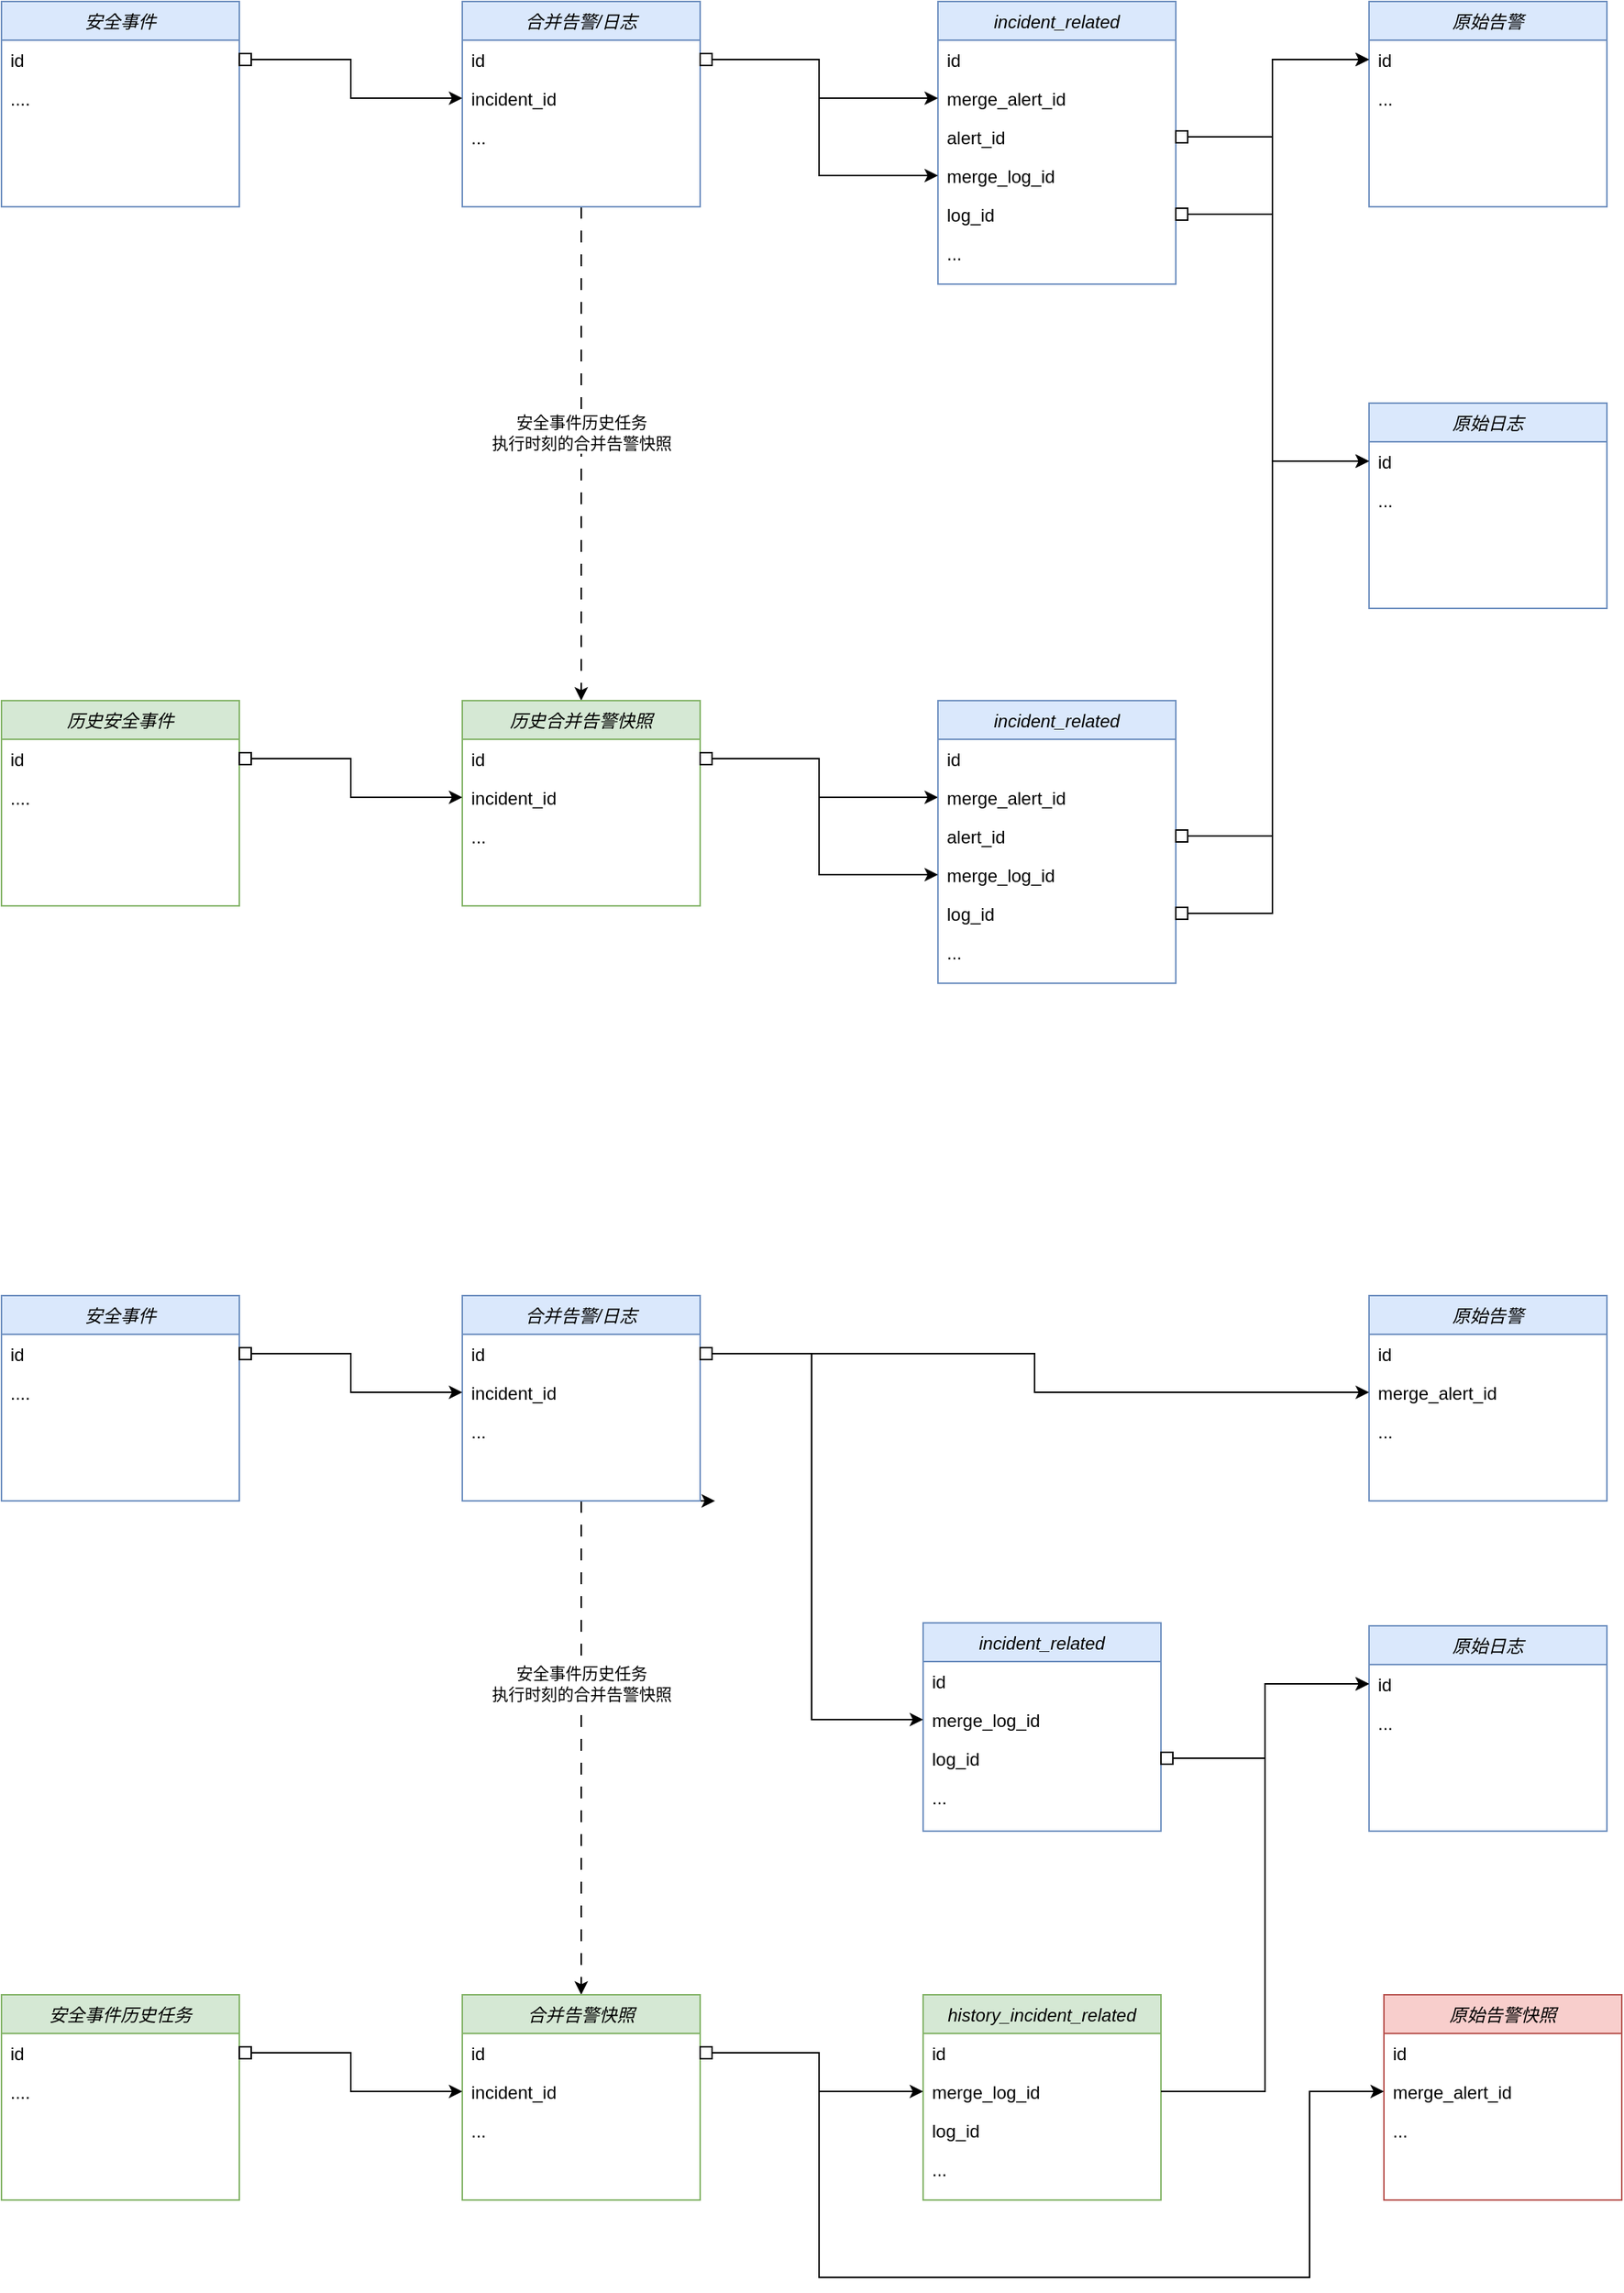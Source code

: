 <mxfile version="22.1.0" type="github">
  <diagram id="C5RBs43oDa-KdzZeNtuy" name="Page-1">
    <mxGraphModel dx="2675" dy="1012" grid="1" gridSize="10" guides="1" tooltips="1" connect="1" arrows="1" fold="1" page="1" pageScale="1" pageWidth="827" pageHeight="1169" math="0" shadow="0">
      <root>
        <mxCell id="WIyWlLk6GJQsqaUBKTNV-0" />
        <mxCell id="WIyWlLk6GJQsqaUBKTNV-1" parent="WIyWlLk6GJQsqaUBKTNV-0" />
        <mxCell id="cbeaFEtR_NDSK7Wnvq1E-0" value="安全事件" style="swimlane;fontStyle=2;align=center;verticalAlign=top;childLayout=stackLayout;horizontal=1;startSize=26;horizontalStack=0;resizeParent=1;resizeLast=0;collapsible=1;marginBottom=0;rounded=0;shadow=0;strokeWidth=1;fillColor=#dae8fc;strokeColor=#6c8ebf;" vertex="1" parent="WIyWlLk6GJQsqaUBKTNV-1">
          <mxGeometry x="-180" y="90" width="160" height="138" as="geometry">
            <mxRectangle x="230" y="140" width="160" height="26" as="alternateBounds" />
          </mxGeometry>
        </mxCell>
        <mxCell id="cbeaFEtR_NDSK7Wnvq1E-1" value="id" style="text;align=left;verticalAlign=top;spacingLeft=4;spacingRight=4;overflow=hidden;rotatable=0;points=[[0,0.5],[1,0.5]];portConstraint=eastwest;strokeColor=none;" vertex="1" parent="cbeaFEtR_NDSK7Wnvq1E-0">
          <mxGeometry y="26" width="160" height="26" as="geometry" />
        </mxCell>
        <mxCell id="cbeaFEtR_NDSK7Wnvq1E-2" value="...." style="text;align=left;verticalAlign=top;spacingLeft=4;spacingRight=4;overflow=hidden;rotatable=0;points=[[0,0.5],[1,0.5]];portConstraint=eastwest;rounded=0;shadow=0;html=0;strokeColor=none;" vertex="1" parent="cbeaFEtR_NDSK7Wnvq1E-0">
          <mxGeometry y="52" width="160" height="26" as="geometry" />
        </mxCell>
        <mxCell id="cbeaFEtR_NDSK7Wnvq1E-72" style="edgeStyle=orthogonalEdgeStyle;rounded=0;orthogonalLoop=1;jettySize=auto;html=1;entryX=0.5;entryY=0;entryDx=0;entryDy=0;dashed=1;dashPattern=8 8;" edge="1" parent="WIyWlLk6GJQsqaUBKTNV-1" source="cbeaFEtR_NDSK7Wnvq1E-6" target="cbeaFEtR_NDSK7Wnvq1E-21">
          <mxGeometry relative="1" as="geometry" />
        </mxCell>
        <mxCell id="cbeaFEtR_NDSK7Wnvq1E-73" value="安全事件历史任务&lt;br&gt;执行时刻的合并告警快照" style="edgeLabel;html=1;align=center;verticalAlign=middle;resizable=0;points=[];" vertex="1" connectable="0" parent="cbeaFEtR_NDSK7Wnvq1E-72">
          <mxGeometry x="-0.313" relative="1" as="geometry">
            <mxPoint y="38" as="offset" />
          </mxGeometry>
        </mxCell>
        <mxCell id="cbeaFEtR_NDSK7Wnvq1E-6" value="合并告警/日志" style="swimlane;fontStyle=2;align=center;verticalAlign=top;childLayout=stackLayout;horizontal=1;startSize=26;horizontalStack=0;resizeParent=1;resizeLast=0;collapsible=1;marginBottom=0;rounded=0;shadow=0;strokeWidth=1;fillColor=#dae8fc;strokeColor=#6c8ebf;" vertex="1" parent="WIyWlLk6GJQsqaUBKTNV-1">
          <mxGeometry x="130" y="90" width="160" height="138" as="geometry">
            <mxRectangle x="230" y="140" width="160" height="26" as="alternateBounds" />
          </mxGeometry>
        </mxCell>
        <mxCell id="cbeaFEtR_NDSK7Wnvq1E-7" value="id" style="text;align=left;verticalAlign=top;spacingLeft=4;spacingRight=4;overflow=hidden;rotatable=0;points=[[0,0.5],[1,0.5]];portConstraint=eastwest;" vertex="1" parent="cbeaFEtR_NDSK7Wnvq1E-6">
          <mxGeometry y="26" width="160" height="26" as="geometry" />
        </mxCell>
        <mxCell id="cbeaFEtR_NDSK7Wnvq1E-8" value="incident_id" style="text;align=left;verticalAlign=top;spacingLeft=4;spacingRight=4;overflow=hidden;rotatable=0;points=[[0,0.5],[1,0.5]];portConstraint=eastwest;rounded=0;shadow=0;html=0;strokeColor=none;" vertex="1" parent="cbeaFEtR_NDSK7Wnvq1E-6">
          <mxGeometry y="52" width="160" height="26" as="geometry" />
        </mxCell>
        <mxCell id="cbeaFEtR_NDSK7Wnvq1E-10" value="..." style="text;align=left;verticalAlign=top;spacingLeft=4;spacingRight=4;overflow=hidden;rotatable=0;points=[[0,0.5],[1,0.5]];portConstraint=eastwest;rounded=0;shadow=0;html=0;strokeColor=none;" vertex="1" parent="cbeaFEtR_NDSK7Wnvq1E-6">
          <mxGeometry y="78" width="160" height="26" as="geometry" />
        </mxCell>
        <mxCell id="cbeaFEtR_NDSK7Wnvq1E-9" style="edgeStyle=orthogonalEdgeStyle;rounded=0;orthogonalLoop=1;jettySize=auto;html=1;startArrow=box;startFill=0;" edge="1" parent="WIyWlLk6GJQsqaUBKTNV-1" source="cbeaFEtR_NDSK7Wnvq1E-1" target="cbeaFEtR_NDSK7Wnvq1E-8">
          <mxGeometry relative="1" as="geometry" />
        </mxCell>
        <mxCell id="cbeaFEtR_NDSK7Wnvq1E-17" value="历史安全事件" style="swimlane;fontStyle=2;align=center;verticalAlign=top;childLayout=stackLayout;horizontal=1;startSize=26;horizontalStack=0;resizeParent=1;resizeLast=0;collapsible=1;marginBottom=0;rounded=0;shadow=0;strokeWidth=1;fillColor=#d5e8d4;strokeColor=#82b366;" vertex="1" parent="WIyWlLk6GJQsqaUBKTNV-1">
          <mxGeometry x="-180" y="560" width="160" height="138" as="geometry">
            <mxRectangle x="230" y="140" width="160" height="26" as="alternateBounds" />
          </mxGeometry>
        </mxCell>
        <mxCell id="cbeaFEtR_NDSK7Wnvq1E-18" value="id" style="text;align=left;verticalAlign=top;spacingLeft=4;spacingRight=4;overflow=hidden;rotatable=0;points=[[0,0.5],[1,0.5]];portConstraint=eastwest;strokeColor=none;" vertex="1" parent="cbeaFEtR_NDSK7Wnvq1E-17">
          <mxGeometry y="26" width="160" height="26" as="geometry" />
        </mxCell>
        <mxCell id="cbeaFEtR_NDSK7Wnvq1E-19" value="...." style="text;align=left;verticalAlign=top;spacingLeft=4;spacingRight=4;overflow=hidden;rotatable=0;points=[[0,0.5],[1,0.5]];portConstraint=eastwest;rounded=0;shadow=0;html=0;" vertex="1" parent="cbeaFEtR_NDSK7Wnvq1E-17">
          <mxGeometry y="52" width="160" height="26" as="geometry" />
        </mxCell>
        <mxCell id="cbeaFEtR_NDSK7Wnvq1E-21" value="历史合并告警快照" style="swimlane;fontStyle=2;align=center;verticalAlign=top;childLayout=stackLayout;horizontal=1;startSize=26;horizontalStack=0;resizeParent=1;resizeLast=0;collapsible=1;marginBottom=0;rounded=0;shadow=0;strokeWidth=1;fillColor=#d5e8d4;strokeColor=#82b366;" vertex="1" parent="WIyWlLk6GJQsqaUBKTNV-1">
          <mxGeometry x="130" y="560" width="160" height="138" as="geometry">
            <mxRectangle x="230" y="140" width="160" height="26" as="alternateBounds" />
          </mxGeometry>
        </mxCell>
        <mxCell id="cbeaFEtR_NDSK7Wnvq1E-22" value="id" style="text;align=left;verticalAlign=top;spacingLeft=4;spacingRight=4;overflow=hidden;rotatable=0;points=[[0,0.5],[1,0.5]];portConstraint=eastwest;" vertex="1" parent="cbeaFEtR_NDSK7Wnvq1E-21">
          <mxGeometry y="26" width="160" height="26" as="geometry" />
        </mxCell>
        <mxCell id="cbeaFEtR_NDSK7Wnvq1E-23" value="incident_id" style="text;align=left;verticalAlign=top;spacingLeft=4;spacingRight=4;overflow=hidden;rotatable=0;points=[[0,0.5],[1,0.5]];portConstraint=eastwest;rounded=0;shadow=0;html=0;strokeColor=none;" vertex="1" parent="cbeaFEtR_NDSK7Wnvq1E-21">
          <mxGeometry y="52" width="160" height="26" as="geometry" />
        </mxCell>
        <mxCell id="cbeaFEtR_NDSK7Wnvq1E-24" value="..." style="text;align=left;verticalAlign=top;spacingLeft=4;spacingRight=4;overflow=hidden;rotatable=0;points=[[0,0.5],[1,0.5]];portConstraint=eastwest;rounded=0;shadow=0;html=0;" vertex="1" parent="cbeaFEtR_NDSK7Wnvq1E-21">
          <mxGeometry y="78" width="160" height="26" as="geometry" />
        </mxCell>
        <mxCell id="cbeaFEtR_NDSK7Wnvq1E-25" style="edgeStyle=orthogonalEdgeStyle;rounded=0;orthogonalLoop=1;jettySize=auto;html=1;startArrow=box;startFill=0;exitX=1;exitY=0.5;exitDx=0;exitDy=0;" edge="1" parent="WIyWlLk6GJQsqaUBKTNV-1" source="cbeaFEtR_NDSK7Wnvq1E-18" target="cbeaFEtR_NDSK7Wnvq1E-23">
          <mxGeometry relative="1" as="geometry" />
        </mxCell>
        <mxCell id="cbeaFEtR_NDSK7Wnvq1E-26" value="incident_related" style="swimlane;fontStyle=2;align=center;verticalAlign=top;childLayout=stackLayout;horizontal=1;startSize=26;horizontalStack=0;resizeParent=1;resizeLast=0;collapsible=1;marginBottom=0;rounded=0;shadow=0;strokeWidth=1;fillColor=#dae8fc;strokeColor=#6c8ebf;" vertex="1" parent="WIyWlLk6GJQsqaUBKTNV-1">
          <mxGeometry x="450" y="90" width="160" height="190" as="geometry">
            <mxRectangle x="230" y="140" width="160" height="26" as="alternateBounds" />
          </mxGeometry>
        </mxCell>
        <mxCell id="cbeaFEtR_NDSK7Wnvq1E-27" value="id" style="text;align=left;verticalAlign=top;spacingLeft=4;spacingRight=4;overflow=hidden;rotatable=0;points=[[0,0.5],[1,0.5]];portConstraint=eastwest;" vertex="1" parent="cbeaFEtR_NDSK7Wnvq1E-26">
          <mxGeometry y="26" width="160" height="26" as="geometry" />
        </mxCell>
        <mxCell id="cbeaFEtR_NDSK7Wnvq1E-28" value="merge_alert_id" style="text;align=left;verticalAlign=top;spacingLeft=4;spacingRight=4;overflow=hidden;rotatable=0;points=[[0,0.5],[1,0.5]];portConstraint=eastwest;rounded=0;shadow=0;html=0;strokeColor=none;" vertex="1" parent="cbeaFEtR_NDSK7Wnvq1E-26">
          <mxGeometry y="52" width="160" height="26" as="geometry" />
        </mxCell>
        <mxCell id="cbeaFEtR_NDSK7Wnvq1E-30" value="alert_id" style="text;align=left;verticalAlign=top;spacingLeft=4;spacingRight=4;overflow=hidden;rotatable=0;points=[[0,0.5],[1,0.5]];portConstraint=eastwest;rounded=0;shadow=0;html=0;strokeColor=none;" vertex="1" parent="cbeaFEtR_NDSK7Wnvq1E-26">
          <mxGeometry y="78" width="160" height="26" as="geometry" />
        </mxCell>
        <mxCell id="cbeaFEtR_NDSK7Wnvq1E-37" value="merge_log_id" style="text;align=left;verticalAlign=top;spacingLeft=4;spacingRight=4;overflow=hidden;rotatable=0;points=[[0,0.5],[1,0.5]];portConstraint=eastwest;rounded=0;shadow=0;html=0;strokeColor=none;" vertex="1" parent="cbeaFEtR_NDSK7Wnvq1E-26">
          <mxGeometry y="104" width="160" height="26" as="geometry" />
        </mxCell>
        <mxCell id="cbeaFEtR_NDSK7Wnvq1E-61" value="log_id" style="text;align=left;verticalAlign=top;spacingLeft=4;spacingRight=4;overflow=hidden;rotatable=0;points=[[0,0.5],[1,0.5]];portConstraint=eastwest;rounded=0;shadow=0;html=0;strokeColor=none;" vertex="1" parent="cbeaFEtR_NDSK7Wnvq1E-26">
          <mxGeometry y="130" width="160" height="26" as="geometry" />
        </mxCell>
        <mxCell id="cbeaFEtR_NDSK7Wnvq1E-39" value="..." style="text;align=left;verticalAlign=top;spacingLeft=4;spacingRight=4;overflow=hidden;rotatable=0;points=[[0,0.5],[1,0.5]];portConstraint=eastwest;rounded=0;shadow=0;html=0;" vertex="1" parent="cbeaFEtR_NDSK7Wnvq1E-26">
          <mxGeometry y="156" width="160" height="26" as="geometry" />
        </mxCell>
        <mxCell id="cbeaFEtR_NDSK7Wnvq1E-31" value="原始告警" style="swimlane;fontStyle=2;align=center;verticalAlign=top;childLayout=stackLayout;horizontal=1;startSize=26;horizontalStack=0;resizeParent=1;resizeLast=0;collapsible=1;marginBottom=0;rounded=0;shadow=0;strokeWidth=1;fillColor=#dae8fc;strokeColor=#6c8ebf;" vertex="1" parent="WIyWlLk6GJQsqaUBKTNV-1">
          <mxGeometry x="740" y="90" width="160" height="138" as="geometry">
            <mxRectangle x="230" y="140" width="160" height="26" as="alternateBounds" />
          </mxGeometry>
        </mxCell>
        <mxCell id="cbeaFEtR_NDSK7Wnvq1E-32" value="id" style="text;align=left;verticalAlign=top;spacingLeft=4;spacingRight=4;overflow=hidden;rotatable=0;points=[[0,0.5],[1,0.5]];portConstraint=eastwest;strokeColor=none;" vertex="1" parent="cbeaFEtR_NDSK7Wnvq1E-31">
          <mxGeometry y="26" width="160" height="26" as="geometry" />
        </mxCell>
        <mxCell id="cbeaFEtR_NDSK7Wnvq1E-34" value="..." style="text;align=left;verticalAlign=top;spacingLeft=4;spacingRight=4;overflow=hidden;rotatable=0;points=[[0,0.5],[1,0.5]];portConstraint=eastwest;rounded=0;shadow=0;html=0;" vertex="1" parent="cbeaFEtR_NDSK7Wnvq1E-31">
          <mxGeometry y="52" width="160" height="26" as="geometry" />
        </mxCell>
        <mxCell id="cbeaFEtR_NDSK7Wnvq1E-40" value="原始日志" style="swimlane;fontStyle=2;align=center;verticalAlign=top;childLayout=stackLayout;horizontal=1;startSize=26;horizontalStack=0;resizeParent=1;resizeLast=0;collapsible=1;marginBottom=0;rounded=0;shadow=0;strokeWidth=1;fillColor=#dae8fc;strokeColor=#6c8ebf;" vertex="1" parent="WIyWlLk6GJQsqaUBKTNV-1">
          <mxGeometry x="740" y="360" width="160" height="138" as="geometry">
            <mxRectangle x="230" y="140" width="160" height="26" as="alternateBounds" />
          </mxGeometry>
        </mxCell>
        <mxCell id="cbeaFEtR_NDSK7Wnvq1E-41" value="id" style="text;align=left;verticalAlign=top;spacingLeft=4;spacingRight=4;overflow=hidden;rotatable=0;points=[[0,0.5],[1,0.5]];portConstraint=eastwest;strokeColor=none;" vertex="1" parent="cbeaFEtR_NDSK7Wnvq1E-40">
          <mxGeometry y="26" width="160" height="26" as="geometry" />
        </mxCell>
        <mxCell id="cbeaFEtR_NDSK7Wnvq1E-43" value="..." style="text;align=left;verticalAlign=top;spacingLeft=4;spacingRight=4;overflow=hidden;rotatable=0;points=[[0,0.5],[1,0.5]];portConstraint=eastwest;rounded=0;shadow=0;html=0;" vertex="1" parent="cbeaFEtR_NDSK7Wnvq1E-40">
          <mxGeometry y="52" width="160" height="26" as="geometry" />
        </mxCell>
        <mxCell id="cbeaFEtR_NDSK7Wnvq1E-47" style="edgeStyle=orthogonalEdgeStyle;rounded=0;orthogonalLoop=1;jettySize=auto;html=1;startArrow=box;startFill=0;" edge="1" parent="WIyWlLk6GJQsqaUBKTNV-1" source="cbeaFEtR_NDSK7Wnvq1E-30" target="cbeaFEtR_NDSK7Wnvq1E-32">
          <mxGeometry relative="1" as="geometry" />
        </mxCell>
        <mxCell id="cbeaFEtR_NDSK7Wnvq1E-48" style="edgeStyle=orthogonalEdgeStyle;rounded=0;orthogonalLoop=1;jettySize=auto;html=1;startArrow=box;startFill=0;" edge="1" parent="WIyWlLk6GJQsqaUBKTNV-1" source="cbeaFEtR_NDSK7Wnvq1E-7" target="cbeaFEtR_NDSK7Wnvq1E-37">
          <mxGeometry relative="1" as="geometry" />
        </mxCell>
        <mxCell id="cbeaFEtR_NDSK7Wnvq1E-49" style="edgeStyle=orthogonalEdgeStyle;rounded=0;orthogonalLoop=1;jettySize=auto;html=1;startArrow=box;startFill=0;" edge="1" parent="WIyWlLk6GJQsqaUBKTNV-1" source="cbeaFEtR_NDSK7Wnvq1E-7" target="cbeaFEtR_NDSK7Wnvq1E-28">
          <mxGeometry relative="1" as="geometry" />
        </mxCell>
        <mxCell id="cbeaFEtR_NDSK7Wnvq1E-55" style="edgeStyle=orthogonalEdgeStyle;rounded=0;orthogonalLoop=1;jettySize=auto;html=1;startArrow=box;startFill=0;" edge="1" parent="WIyWlLk6GJQsqaUBKTNV-1" source="cbeaFEtR_NDSK7Wnvq1E-22" target="cbeaFEtR_NDSK7Wnvq1E-127">
          <mxGeometry relative="1" as="geometry">
            <mxPoint x="450.0" y="625" as="targetPoint" />
          </mxGeometry>
        </mxCell>
        <mxCell id="cbeaFEtR_NDSK7Wnvq1E-64" style="edgeStyle=orthogonalEdgeStyle;rounded=0;orthogonalLoop=1;jettySize=auto;html=1;startArrow=box;startFill=0;" edge="1" parent="WIyWlLk6GJQsqaUBKTNV-1" source="cbeaFEtR_NDSK7Wnvq1E-61" target="cbeaFEtR_NDSK7Wnvq1E-41">
          <mxGeometry relative="1" as="geometry" />
        </mxCell>
        <mxCell id="cbeaFEtR_NDSK7Wnvq1E-74" value="安全事件" style="swimlane;fontStyle=2;align=center;verticalAlign=top;childLayout=stackLayout;horizontal=1;startSize=26;horizontalStack=0;resizeParent=1;resizeLast=0;collapsible=1;marginBottom=0;rounded=0;shadow=0;strokeWidth=1;fillColor=#dae8fc;strokeColor=#6c8ebf;" vertex="1" parent="WIyWlLk6GJQsqaUBKTNV-1">
          <mxGeometry x="-180" y="960" width="160" height="138" as="geometry">
            <mxRectangle x="230" y="140" width="160" height="26" as="alternateBounds" />
          </mxGeometry>
        </mxCell>
        <mxCell id="cbeaFEtR_NDSK7Wnvq1E-75" value="id" style="text;align=left;verticalAlign=top;spacingLeft=4;spacingRight=4;overflow=hidden;rotatable=0;points=[[0,0.5],[1,0.5]];portConstraint=eastwest;strokeColor=none;" vertex="1" parent="cbeaFEtR_NDSK7Wnvq1E-74">
          <mxGeometry y="26" width="160" height="26" as="geometry" />
        </mxCell>
        <mxCell id="cbeaFEtR_NDSK7Wnvq1E-76" value="...." style="text;align=left;verticalAlign=top;spacingLeft=4;spacingRight=4;overflow=hidden;rotatable=0;points=[[0,0.5],[1,0.5]];portConstraint=eastwest;rounded=0;shadow=0;html=0;strokeColor=none;" vertex="1" parent="cbeaFEtR_NDSK7Wnvq1E-74">
          <mxGeometry y="52" width="160" height="26" as="geometry" />
        </mxCell>
        <mxCell id="cbeaFEtR_NDSK7Wnvq1E-102" style="edgeStyle=orthogonalEdgeStyle;rounded=0;orthogonalLoop=1;jettySize=auto;html=1;exitX=1;exitY=1;exitDx=0;exitDy=0;" edge="1" parent="WIyWlLk6GJQsqaUBKTNV-1" source="cbeaFEtR_NDSK7Wnvq1E-78">
          <mxGeometry relative="1" as="geometry">
            <mxPoint x="300.0" y="1097.588" as="targetPoint" />
          </mxGeometry>
        </mxCell>
        <mxCell id="cbeaFEtR_NDSK7Wnvq1E-116" style="edgeStyle=orthogonalEdgeStyle;rounded=0;orthogonalLoop=1;jettySize=auto;html=1;dashed=1;dashPattern=8 8;" edge="1" parent="WIyWlLk6GJQsqaUBKTNV-1" source="cbeaFEtR_NDSK7Wnvq1E-78" target="cbeaFEtR_NDSK7Wnvq1E-106">
          <mxGeometry relative="1" as="geometry" />
        </mxCell>
        <mxCell id="cbeaFEtR_NDSK7Wnvq1E-117" value="安全事件历史任务&lt;br style=&quot;border-color: var(--border-color);&quot;&gt;执行时刻的合并告警快照" style="edgeLabel;html=1;align=center;verticalAlign=middle;resizable=0;points=[];" vertex="1" connectable="0" parent="cbeaFEtR_NDSK7Wnvq1E-116">
          <mxGeometry x="-0.23" y="-4" relative="1" as="geometry">
            <mxPoint x="4" y="-5" as="offset" />
          </mxGeometry>
        </mxCell>
        <mxCell id="cbeaFEtR_NDSK7Wnvq1E-78" value="合并告警/日志" style="swimlane;fontStyle=2;align=center;verticalAlign=top;childLayout=stackLayout;horizontal=1;startSize=26;horizontalStack=0;resizeParent=1;resizeLast=0;collapsible=1;marginBottom=0;rounded=0;shadow=0;strokeWidth=1;fillColor=#dae8fc;strokeColor=#6c8ebf;" vertex="1" parent="WIyWlLk6GJQsqaUBKTNV-1">
          <mxGeometry x="130" y="960" width="160" height="138" as="geometry">
            <mxRectangle x="230" y="140" width="160" height="26" as="alternateBounds" />
          </mxGeometry>
        </mxCell>
        <mxCell id="cbeaFEtR_NDSK7Wnvq1E-79" value="id" style="text;align=left;verticalAlign=top;spacingLeft=4;spacingRight=4;overflow=hidden;rotatable=0;points=[[0,0.5],[1,0.5]];portConstraint=eastwest;" vertex="1" parent="cbeaFEtR_NDSK7Wnvq1E-78">
          <mxGeometry y="26" width="160" height="26" as="geometry" />
        </mxCell>
        <mxCell id="cbeaFEtR_NDSK7Wnvq1E-80" value="incident_id" style="text;align=left;verticalAlign=top;spacingLeft=4;spacingRight=4;overflow=hidden;rotatable=0;points=[[0,0.5],[1,0.5]];portConstraint=eastwest;rounded=0;shadow=0;html=0;strokeColor=none;" vertex="1" parent="cbeaFEtR_NDSK7Wnvq1E-78">
          <mxGeometry y="52" width="160" height="26" as="geometry" />
        </mxCell>
        <mxCell id="cbeaFEtR_NDSK7Wnvq1E-81" value="..." style="text;align=left;verticalAlign=top;spacingLeft=4;spacingRight=4;overflow=hidden;rotatable=0;points=[[0,0.5],[1,0.5]];portConstraint=eastwest;rounded=0;shadow=0;html=0;strokeColor=none;" vertex="1" parent="cbeaFEtR_NDSK7Wnvq1E-78">
          <mxGeometry y="78" width="160" height="26" as="geometry" />
        </mxCell>
        <mxCell id="cbeaFEtR_NDSK7Wnvq1E-82" style="edgeStyle=orthogonalEdgeStyle;rounded=0;orthogonalLoop=1;jettySize=auto;html=1;startArrow=box;startFill=0;" edge="1" parent="WIyWlLk6GJQsqaUBKTNV-1" source="cbeaFEtR_NDSK7Wnvq1E-75" target="cbeaFEtR_NDSK7Wnvq1E-80">
          <mxGeometry relative="1" as="geometry" />
        </mxCell>
        <mxCell id="cbeaFEtR_NDSK7Wnvq1E-83" value="incident_related" style="swimlane;fontStyle=2;align=center;verticalAlign=top;childLayout=stackLayout;horizontal=1;startSize=26;horizontalStack=0;resizeParent=1;resizeLast=0;collapsible=1;marginBottom=0;rounded=0;shadow=0;strokeWidth=1;fillColor=#dae8fc;strokeColor=#6c8ebf;" vertex="1" parent="WIyWlLk6GJQsqaUBKTNV-1">
          <mxGeometry x="440" y="1180" width="160" height="140" as="geometry">
            <mxRectangle x="230" y="140" width="160" height="26" as="alternateBounds" />
          </mxGeometry>
        </mxCell>
        <mxCell id="cbeaFEtR_NDSK7Wnvq1E-84" value="id" style="text;align=left;verticalAlign=top;spacingLeft=4;spacingRight=4;overflow=hidden;rotatable=0;points=[[0,0.5],[1,0.5]];portConstraint=eastwest;" vertex="1" parent="cbeaFEtR_NDSK7Wnvq1E-83">
          <mxGeometry y="26" width="160" height="26" as="geometry" />
        </mxCell>
        <mxCell id="cbeaFEtR_NDSK7Wnvq1E-85" value="merge_log_id" style="text;align=left;verticalAlign=top;spacingLeft=4;spacingRight=4;overflow=hidden;rotatable=0;points=[[0,0.5],[1,0.5]];portConstraint=eastwest;rounded=0;shadow=0;html=0;strokeColor=none;" vertex="1" parent="cbeaFEtR_NDSK7Wnvq1E-83">
          <mxGeometry y="52" width="160" height="26" as="geometry" />
        </mxCell>
        <mxCell id="cbeaFEtR_NDSK7Wnvq1E-86" value="log_id" style="text;align=left;verticalAlign=top;spacingLeft=4;spacingRight=4;overflow=hidden;rotatable=0;points=[[0,0.5],[1,0.5]];portConstraint=eastwest;rounded=0;shadow=0;html=0;strokeColor=none;" vertex="1" parent="cbeaFEtR_NDSK7Wnvq1E-83">
          <mxGeometry y="78" width="160" height="26" as="geometry" />
        </mxCell>
        <mxCell id="cbeaFEtR_NDSK7Wnvq1E-89" value="..." style="text;align=left;verticalAlign=top;spacingLeft=4;spacingRight=4;overflow=hidden;rotatable=0;points=[[0,0.5],[1,0.5]];portConstraint=eastwest;rounded=0;shadow=0;html=0;" vertex="1" parent="cbeaFEtR_NDSK7Wnvq1E-83">
          <mxGeometry y="104" width="160" height="26" as="geometry" />
        </mxCell>
        <mxCell id="cbeaFEtR_NDSK7Wnvq1E-90" value="原始告警" style="swimlane;fontStyle=2;align=center;verticalAlign=top;childLayout=stackLayout;horizontal=1;startSize=26;horizontalStack=0;resizeParent=1;resizeLast=0;collapsible=1;marginBottom=0;rounded=0;shadow=0;strokeWidth=1;fillColor=#dae8fc;strokeColor=#6c8ebf;" vertex="1" parent="WIyWlLk6GJQsqaUBKTNV-1">
          <mxGeometry x="740" y="960" width="160" height="138" as="geometry">
            <mxRectangle x="230" y="140" width="160" height="26" as="alternateBounds" />
          </mxGeometry>
        </mxCell>
        <mxCell id="cbeaFEtR_NDSK7Wnvq1E-91" value="id" style="text;align=left;verticalAlign=top;spacingLeft=4;spacingRight=4;overflow=hidden;rotatable=0;points=[[0,0.5],[1,0.5]];portConstraint=eastwest;strokeColor=none;" vertex="1" parent="cbeaFEtR_NDSK7Wnvq1E-90">
          <mxGeometry y="26" width="160" height="26" as="geometry" />
        </mxCell>
        <mxCell id="cbeaFEtR_NDSK7Wnvq1E-92" value="merge_alert_id" style="text;align=left;verticalAlign=top;spacingLeft=4;spacingRight=4;overflow=hidden;rotatable=0;points=[[0,0.5],[1,0.5]];portConstraint=eastwest;rounded=0;shadow=0;html=0;strokeColor=none;" vertex="1" parent="cbeaFEtR_NDSK7Wnvq1E-90">
          <mxGeometry y="52" width="160" height="26" as="geometry" />
        </mxCell>
        <mxCell id="cbeaFEtR_NDSK7Wnvq1E-100" value="..." style="text;align=left;verticalAlign=top;spacingLeft=4;spacingRight=4;overflow=hidden;rotatable=0;points=[[0,0.5],[1,0.5]];portConstraint=eastwest;rounded=0;shadow=0;html=0;" vertex="1" parent="cbeaFEtR_NDSK7Wnvq1E-90">
          <mxGeometry y="78" width="160" height="26" as="geometry" />
        </mxCell>
        <mxCell id="cbeaFEtR_NDSK7Wnvq1E-93" value="原始日志" style="swimlane;fontStyle=2;align=center;verticalAlign=top;childLayout=stackLayout;horizontal=1;startSize=26;horizontalStack=0;resizeParent=1;resizeLast=0;collapsible=1;marginBottom=0;rounded=0;shadow=0;strokeWidth=1;fillColor=#dae8fc;strokeColor=#6c8ebf;" vertex="1" parent="WIyWlLk6GJQsqaUBKTNV-1">
          <mxGeometry x="740" y="1182" width="160" height="138" as="geometry">
            <mxRectangle x="230" y="140" width="160" height="26" as="alternateBounds" />
          </mxGeometry>
        </mxCell>
        <mxCell id="cbeaFEtR_NDSK7Wnvq1E-94" value="id" style="text;align=left;verticalAlign=top;spacingLeft=4;spacingRight=4;overflow=hidden;rotatable=0;points=[[0,0.5],[1,0.5]];portConstraint=eastwest;strokeColor=none;" vertex="1" parent="cbeaFEtR_NDSK7Wnvq1E-93">
          <mxGeometry y="26" width="160" height="26" as="geometry" />
        </mxCell>
        <mxCell id="cbeaFEtR_NDSK7Wnvq1E-95" value="..." style="text;align=left;verticalAlign=top;spacingLeft=4;spacingRight=4;overflow=hidden;rotatable=0;points=[[0,0.5],[1,0.5]];portConstraint=eastwest;rounded=0;shadow=0;html=0;" vertex="1" parent="cbeaFEtR_NDSK7Wnvq1E-93">
          <mxGeometry y="52" width="160" height="26" as="geometry" />
        </mxCell>
        <mxCell id="cbeaFEtR_NDSK7Wnvq1E-96" style="edgeStyle=orthogonalEdgeStyle;rounded=0;orthogonalLoop=1;jettySize=auto;html=1;startArrow=box;startFill=0;exitX=1;exitY=0.5;exitDx=0;exitDy=0;entryX=0;entryY=0.5;entryDx=0;entryDy=0;" edge="1" parent="WIyWlLk6GJQsqaUBKTNV-1" source="cbeaFEtR_NDSK7Wnvq1E-79" target="cbeaFEtR_NDSK7Wnvq1E-92">
          <mxGeometry relative="1" as="geometry" />
        </mxCell>
        <mxCell id="cbeaFEtR_NDSK7Wnvq1E-99" style="edgeStyle=orthogonalEdgeStyle;rounded=0;orthogonalLoop=1;jettySize=auto;html=1;startArrow=box;startFill=0;exitX=1;exitY=0.5;exitDx=0;exitDy=0;" edge="1" parent="WIyWlLk6GJQsqaUBKTNV-1" source="cbeaFEtR_NDSK7Wnvq1E-86" target="cbeaFEtR_NDSK7Wnvq1E-94">
          <mxGeometry relative="1" as="geometry">
            <mxPoint x="610" y="1029" as="sourcePoint" />
          </mxGeometry>
        </mxCell>
        <mxCell id="cbeaFEtR_NDSK7Wnvq1E-101" style="edgeStyle=orthogonalEdgeStyle;rounded=0;orthogonalLoop=1;jettySize=auto;html=1;startArrow=box;startFill=0;" edge="1" parent="WIyWlLk6GJQsqaUBKTNV-1" source="cbeaFEtR_NDSK7Wnvq1E-79" target="cbeaFEtR_NDSK7Wnvq1E-85">
          <mxGeometry relative="1" as="geometry" />
        </mxCell>
        <mxCell id="cbeaFEtR_NDSK7Wnvq1E-103" value="安全事件历史任务" style="swimlane;fontStyle=2;align=center;verticalAlign=top;childLayout=stackLayout;horizontal=1;startSize=26;horizontalStack=0;resizeParent=1;resizeLast=0;collapsible=1;marginBottom=0;rounded=0;shadow=0;strokeWidth=1;fillColor=#d5e8d4;strokeColor=#82b366;" vertex="1" parent="WIyWlLk6GJQsqaUBKTNV-1">
          <mxGeometry x="-180" y="1430" width="160" height="138" as="geometry">
            <mxRectangle x="230" y="140" width="160" height="26" as="alternateBounds" />
          </mxGeometry>
        </mxCell>
        <mxCell id="cbeaFEtR_NDSK7Wnvq1E-104" value="id" style="text;align=left;verticalAlign=top;spacingLeft=4;spacingRight=4;overflow=hidden;rotatable=0;points=[[0,0.5],[1,0.5]];portConstraint=eastwest;strokeColor=none;" vertex="1" parent="cbeaFEtR_NDSK7Wnvq1E-103">
          <mxGeometry y="26" width="160" height="26" as="geometry" />
        </mxCell>
        <mxCell id="cbeaFEtR_NDSK7Wnvq1E-105" value="...." style="text;align=left;verticalAlign=top;spacingLeft=4;spacingRight=4;overflow=hidden;rotatable=0;points=[[0,0.5],[1,0.5]];portConstraint=eastwest;rounded=0;shadow=0;html=0;" vertex="1" parent="cbeaFEtR_NDSK7Wnvq1E-103">
          <mxGeometry y="52" width="160" height="26" as="geometry" />
        </mxCell>
        <mxCell id="cbeaFEtR_NDSK7Wnvq1E-106" value="合并告警快照" style="swimlane;fontStyle=2;align=center;verticalAlign=top;childLayout=stackLayout;horizontal=1;startSize=26;horizontalStack=0;resizeParent=1;resizeLast=0;collapsible=1;marginBottom=0;rounded=0;shadow=0;strokeWidth=1;fillColor=#d5e8d4;strokeColor=#82b366;" vertex="1" parent="WIyWlLk6GJQsqaUBKTNV-1">
          <mxGeometry x="130" y="1430" width="160" height="138" as="geometry">
            <mxRectangle x="230" y="140" width="160" height="26" as="alternateBounds" />
          </mxGeometry>
        </mxCell>
        <mxCell id="cbeaFEtR_NDSK7Wnvq1E-107" value="id" style="text;align=left;verticalAlign=top;spacingLeft=4;spacingRight=4;overflow=hidden;rotatable=0;points=[[0,0.5],[1,0.5]];portConstraint=eastwest;" vertex="1" parent="cbeaFEtR_NDSK7Wnvq1E-106">
          <mxGeometry y="26" width="160" height="26" as="geometry" />
        </mxCell>
        <mxCell id="cbeaFEtR_NDSK7Wnvq1E-108" value="incident_id" style="text;align=left;verticalAlign=top;spacingLeft=4;spacingRight=4;overflow=hidden;rotatable=0;points=[[0,0.5],[1,0.5]];portConstraint=eastwest;rounded=0;shadow=0;html=0;strokeColor=none;" vertex="1" parent="cbeaFEtR_NDSK7Wnvq1E-106">
          <mxGeometry y="52" width="160" height="26" as="geometry" />
        </mxCell>
        <mxCell id="cbeaFEtR_NDSK7Wnvq1E-109" value="..." style="text;align=left;verticalAlign=top;spacingLeft=4;spacingRight=4;overflow=hidden;rotatable=0;points=[[0,0.5],[1,0.5]];portConstraint=eastwest;rounded=0;shadow=0;html=0;" vertex="1" parent="cbeaFEtR_NDSK7Wnvq1E-106">
          <mxGeometry y="78" width="160" height="26" as="geometry" />
        </mxCell>
        <mxCell id="cbeaFEtR_NDSK7Wnvq1E-110" style="edgeStyle=orthogonalEdgeStyle;rounded=0;orthogonalLoop=1;jettySize=auto;html=1;startArrow=box;startFill=0;exitX=1;exitY=0.5;exitDx=0;exitDy=0;" edge="1" parent="WIyWlLk6GJQsqaUBKTNV-1" source="cbeaFEtR_NDSK7Wnvq1E-104" target="cbeaFEtR_NDSK7Wnvq1E-108">
          <mxGeometry relative="1" as="geometry" />
        </mxCell>
        <mxCell id="cbeaFEtR_NDSK7Wnvq1E-118" value="history_incident_related" style="swimlane;fontStyle=2;align=center;verticalAlign=top;childLayout=stackLayout;horizontal=1;startSize=26;horizontalStack=0;resizeParent=1;resizeLast=0;collapsible=1;marginBottom=0;rounded=0;shadow=0;strokeWidth=1;fillColor=#d5e8d4;strokeColor=#82b366;" vertex="1" parent="WIyWlLk6GJQsqaUBKTNV-1">
          <mxGeometry x="440" y="1430" width="160" height="138" as="geometry">
            <mxRectangle x="230" y="140" width="160" height="26" as="alternateBounds" />
          </mxGeometry>
        </mxCell>
        <mxCell id="cbeaFEtR_NDSK7Wnvq1E-119" value="id" style="text;align=left;verticalAlign=top;spacingLeft=4;spacingRight=4;overflow=hidden;rotatable=0;points=[[0,0.5],[1,0.5]];portConstraint=eastwest;" vertex="1" parent="cbeaFEtR_NDSK7Wnvq1E-118">
          <mxGeometry y="26" width="160" height="26" as="geometry" />
        </mxCell>
        <mxCell id="cbeaFEtR_NDSK7Wnvq1E-120" value="merge_log_id" style="text;align=left;verticalAlign=top;spacingLeft=4;spacingRight=4;overflow=hidden;rotatable=0;points=[[0,0.5],[1,0.5]];portConstraint=eastwest;rounded=0;shadow=0;html=0;strokeColor=none;" vertex="1" parent="cbeaFEtR_NDSK7Wnvq1E-118">
          <mxGeometry y="52" width="160" height="26" as="geometry" />
        </mxCell>
        <mxCell id="cbeaFEtR_NDSK7Wnvq1E-121" value="log_id" style="text;align=left;verticalAlign=top;spacingLeft=4;spacingRight=4;overflow=hidden;rotatable=0;points=[[0,0.5],[1,0.5]];portConstraint=eastwest;rounded=0;shadow=0;html=0;strokeColor=none;" vertex="1" parent="cbeaFEtR_NDSK7Wnvq1E-118">
          <mxGeometry y="78" width="160" height="26" as="geometry" />
        </mxCell>
        <mxCell id="cbeaFEtR_NDSK7Wnvq1E-122" value="..." style="text;align=left;verticalAlign=top;spacingLeft=4;spacingRight=4;overflow=hidden;rotatable=0;points=[[0,0.5],[1,0.5]];portConstraint=eastwest;rounded=0;shadow=0;html=0;" vertex="1" parent="cbeaFEtR_NDSK7Wnvq1E-118">
          <mxGeometry y="104" width="160" height="26" as="geometry" />
        </mxCell>
        <mxCell id="cbeaFEtR_NDSK7Wnvq1E-123" style="edgeStyle=orthogonalEdgeStyle;rounded=0;orthogonalLoop=1;jettySize=auto;html=1;exitX=1;exitY=0.5;exitDx=0;exitDy=0;startArrow=box;startFill=0;" edge="1" parent="WIyWlLk6GJQsqaUBKTNV-1" source="cbeaFEtR_NDSK7Wnvq1E-107" target="cbeaFEtR_NDSK7Wnvq1E-120">
          <mxGeometry relative="1" as="geometry">
            <Array as="points">
              <mxPoint x="370" y="1469" />
              <mxPoint x="370" y="1495" />
            </Array>
          </mxGeometry>
        </mxCell>
        <mxCell id="cbeaFEtR_NDSK7Wnvq1E-124" style="edgeStyle=orthogonalEdgeStyle;rounded=0;orthogonalLoop=1;jettySize=auto;html=1;exitX=1;exitY=0.5;exitDx=0;exitDy=0;entryX=0;entryY=0.5;entryDx=0;entryDy=0;" edge="1" parent="WIyWlLk6GJQsqaUBKTNV-1" source="cbeaFEtR_NDSK7Wnvq1E-120" target="cbeaFEtR_NDSK7Wnvq1E-94">
          <mxGeometry relative="1" as="geometry" />
        </mxCell>
        <mxCell id="cbeaFEtR_NDSK7Wnvq1E-125" value="incident_related" style="swimlane;fontStyle=2;align=center;verticalAlign=top;childLayout=stackLayout;horizontal=1;startSize=26;horizontalStack=0;resizeParent=1;resizeLast=0;collapsible=1;marginBottom=0;rounded=0;shadow=0;strokeWidth=1;fillColor=#dae8fc;strokeColor=#6c8ebf;" vertex="1" parent="WIyWlLk6GJQsqaUBKTNV-1">
          <mxGeometry x="450" y="560" width="160" height="190" as="geometry">
            <mxRectangle x="230" y="140" width="160" height="26" as="alternateBounds" />
          </mxGeometry>
        </mxCell>
        <mxCell id="cbeaFEtR_NDSK7Wnvq1E-126" value="id" style="text;align=left;verticalAlign=top;spacingLeft=4;spacingRight=4;overflow=hidden;rotatable=0;points=[[0,0.5],[1,0.5]];portConstraint=eastwest;" vertex="1" parent="cbeaFEtR_NDSK7Wnvq1E-125">
          <mxGeometry y="26" width="160" height="26" as="geometry" />
        </mxCell>
        <mxCell id="cbeaFEtR_NDSK7Wnvq1E-127" value="merge_alert_id" style="text;align=left;verticalAlign=top;spacingLeft=4;spacingRight=4;overflow=hidden;rotatable=0;points=[[0,0.5],[1,0.5]];portConstraint=eastwest;rounded=0;shadow=0;html=0;strokeColor=none;" vertex="1" parent="cbeaFEtR_NDSK7Wnvq1E-125">
          <mxGeometry y="52" width="160" height="26" as="geometry" />
        </mxCell>
        <mxCell id="cbeaFEtR_NDSK7Wnvq1E-128" value="alert_id" style="text;align=left;verticalAlign=top;spacingLeft=4;spacingRight=4;overflow=hidden;rotatable=0;points=[[0,0.5],[1,0.5]];portConstraint=eastwest;rounded=0;shadow=0;html=0;strokeColor=none;" vertex="1" parent="cbeaFEtR_NDSK7Wnvq1E-125">
          <mxGeometry y="78" width="160" height="26" as="geometry" />
        </mxCell>
        <mxCell id="cbeaFEtR_NDSK7Wnvq1E-129" value="merge_log_id" style="text;align=left;verticalAlign=top;spacingLeft=4;spacingRight=4;overflow=hidden;rotatable=0;points=[[0,0.5],[1,0.5]];portConstraint=eastwest;rounded=0;shadow=0;html=0;strokeColor=none;" vertex="1" parent="cbeaFEtR_NDSK7Wnvq1E-125">
          <mxGeometry y="104" width="160" height="26" as="geometry" />
        </mxCell>
        <mxCell id="cbeaFEtR_NDSK7Wnvq1E-130" value="log_id" style="text;align=left;verticalAlign=top;spacingLeft=4;spacingRight=4;overflow=hidden;rotatable=0;points=[[0,0.5],[1,0.5]];portConstraint=eastwest;rounded=0;shadow=0;html=0;strokeColor=none;" vertex="1" parent="cbeaFEtR_NDSK7Wnvq1E-125">
          <mxGeometry y="130" width="160" height="26" as="geometry" />
        </mxCell>
        <mxCell id="cbeaFEtR_NDSK7Wnvq1E-131" value="..." style="text;align=left;verticalAlign=top;spacingLeft=4;spacingRight=4;overflow=hidden;rotatable=0;points=[[0,0.5],[1,0.5]];portConstraint=eastwest;rounded=0;shadow=0;html=0;" vertex="1" parent="cbeaFEtR_NDSK7Wnvq1E-125">
          <mxGeometry y="156" width="160" height="26" as="geometry" />
        </mxCell>
        <mxCell id="cbeaFEtR_NDSK7Wnvq1E-132" style="edgeStyle=orthogonalEdgeStyle;rounded=0;orthogonalLoop=1;jettySize=auto;html=1;startArrow=box;startFill=0;" edge="1" parent="WIyWlLk6GJQsqaUBKTNV-1" source="cbeaFEtR_NDSK7Wnvq1E-22" target="cbeaFEtR_NDSK7Wnvq1E-129">
          <mxGeometry relative="1" as="geometry" />
        </mxCell>
        <mxCell id="cbeaFEtR_NDSK7Wnvq1E-133" style="edgeStyle=orthogonalEdgeStyle;rounded=0;orthogonalLoop=1;jettySize=auto;html=1;startArrow=box;startFill=0;" edge="1" parent="WIyWlLk6GJQsqaUBKTNV-1" source="cbeaFEtR_NDSK7Wnvq1E-128" target="cbeaFEtR_NDSK7Wnvq1E-32">
          <mxGeometry relative="1" as="geometry" />
        </mxCell>
        <mxCell id="cbeaFEtR_NDSK7Wnvq1E-134" style="edgeStyle=orthogonalEdgeStyle;rounded=0;orthogonalLoop=1;jettySize=auto;html=1;entryX=0;entryY=0.5;entryDx=0;entryDy=0;startArrow=box;startFill=0;" edge="1" parent="WIyWlLk6GJQsqaUBKTNV-1" source="cbeaFEtR_NDSK7Wnvq1E-130" target="cbeaFEtR_NDSK7Wnvq1E-41">
          <mxGeometry relative="1" as="geometry" />
        </mxCell>
        <mxCell id="cbeaFEtR_NDSK7Wnvq1E-135" value="原始告警快照" style="swimlane;fontStyle=2;align=center;verticalAlign=top;childLayout=stackLayout;horizontal=1;startSize=26;horizontalStack=0;resizeParent=1;resizeLast=0;collapsible=1;marginBottom=0;rounded=0;shadow=0;strokeWidth=1;fillColor=#f8cecc;strokeColor=#b85450;" vertex="1" parent="WIyWlLk6GJQsqaUBKTNV-1">
          <mxGeometry x="750" y="1430" width="160" height="138" as="geometry">
            <mxRectangle x="230" y="140" width="160" height="26" as="alternateBounds" />
          </mxGeometry>
        </mxCell>
        <mxCell id="cbeaFEtR_NDSK7Wnvq1E-136" value="id" style="text;align=left;verticalAlign=top;spacingLeft=4;spacingRight=4;overflow=hidden;rotatable=0;points=[[0,0.5],[1,0.5]];portConstraint=eastwest;strokeColor=none;" vertex="1" parent="cbeaFEtR_NDSK7Wnvq1E-135">
          <mxGeometry y="26" width="160" height="26" as="geometry" />
        </mxCell>
        <mxCell id="cbeaFEtR_NDSK7Wnvq1E-137" value="merge_alert_id" style="text;align=left;verticalAlign=top;spacingLeft=4;spacingRight=4;overflow=hidden;rotatable=0;points=[[0,0.5],[1,0.5]];portConstraint=eastwest;rounded=0;shadow=0;html=0;strokeColor=none;" vertex="1" parent="cbeaFEtR_NDSK7Wnvq1E-135">
          <mxGeometry y="52" width="160" height="26" as="geometry" />
        </mxCell>
        <mxCell id="cbeaFEtR_NDSK7Wnvq1E-138" value="..." style="text;align=left;verticalAlign=top;spacingLeft=4;spacingRight=4;overflow=hidden;rotatable=0;points=[[0,0.5],[1,0.5]];portConstraint=eastwest;rounded=0;shadow=0;html=0;" vertex="1" parent="cbeaFEtR_NDSK7Wnvq1E-135">
          <mxGeometry y="78" width="160" height="26" as="geometry" />
        </mxCell>
        <mxCell id="cbeaFEtR_NDSK7Wnvq1E-139" style="edgeStyle=orthogonalEdgeStyle;rounded=0;orthogonalLoop=1;jettySize=auto;html=1;entryX=0;entryY=0.5;entryDx=0;entryDy=0;startArrow=box;startFill=0;" edge="1" parent="WIyWlLk6GJQsqaUBKTNV-1" source="cbeaFEtR_NDSK7Wnvq1E-107" target="cbeaFEtR_NDSK7Wnvq1E-137">
          <mxGeometry relative="1" as="geometry">
            <Array as="points">
              <mxPoint x="370" y="1469" />
              <mxPoint x="370" y="1620" />
              <mxPoint x="700" y="1620" />
              <mxPoint x="700" y="1495" />
            </Array>
          </mxGeometry>
        </mxCell>
      </root>
    </mxGraphModel>
  </diagram>
</mxfile>
